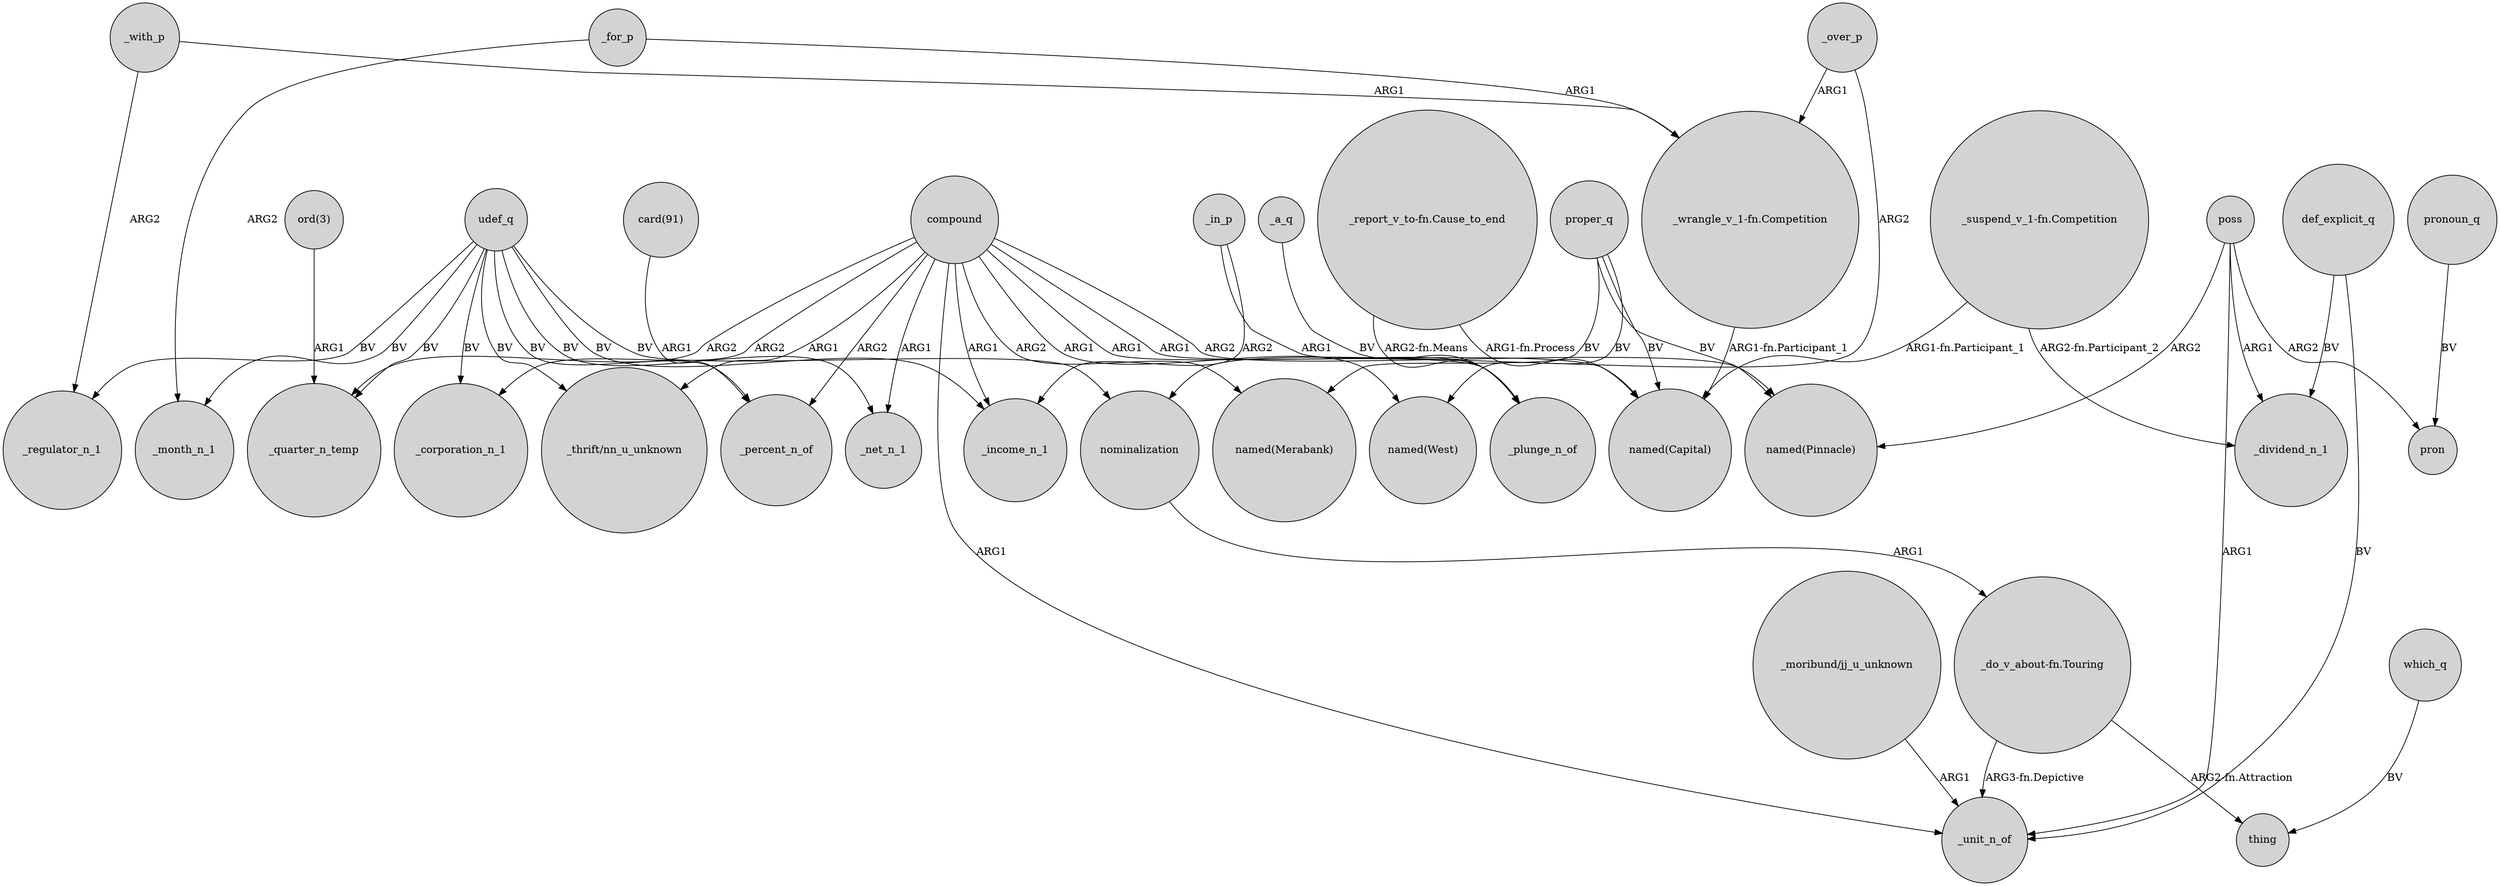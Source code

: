 digraph {
	node [shape=circle style=filled]
	udef_q -> _month_n_1 [label=BV]
	_a_q -> _plunge_n_of [label=BV]
	udef_q -> _regulator_n_1 [label=BV]
	compound -> _plunge_n_of [label=ARG1]
	"ord(3)" -> _quarter_n_temp [label=ARG1]
	_over_p -> nominalization [label=ARG2]
	compound -> "_thrift/nn_u_unknown" [label=ARG1]
	"card(91)" -> _percent_n_of [label=ARG1]
	_with_p -> "_wrangle_v_1-fn.Competition" [label=ARG1]
	"_do_v_about-fn.Touring" -> thing [label="ARG2-fn.Attraction"]
	udef_q -> _income_n_1 [label=BV]
	proper_q -> "named(Capital)" [label=BV]
	poss -> _dividend_n_1 [label=ARG1]
	proper_q -> "named(Merabank)" [label=BV]
	_in_p -> _income_n_1 [label=ARG2]
	which_q -> thing [label=BV]
	udef_q -> nominalization [label=BV]
	def_explicit_q -> _dividend_n_1 [label=BV]
	compound -> "named(West)" [label=ARG1]
	compound -> "named(Merabank)" [label=ARG2]
	nominalization -> "_do_v_about-fn.Touring" [label=ARG1]
	"_wrangle_v_1-fn.Competition" -> "named(Capital)" [label="ARG1-fn.Participant_1"]
	pronoun_q -> pron [label=BV]
	poss -> "named(Pinnacle)" [label=ARG2]
	poss -> pron [label=ARG2]
	def_explicit_q -> _unit_n_of [label=BV]
	compound -> _income_n_1 [label=ARG1]
	compound -> _quarter_n_temp [label=ARG2]
	udef_q -> _percent_n_of [label=BV]
	_over_p -> "_wrangle_v_1-fn.Competition" [label=ARG1]
	udef_q -> _net_n_1 [label=BV]
	compound -> _percent_n_of [label=ARG2]
	compound -> _net_n_1 [label=ARG1]
	"_suspend_v_1-fn.Competition" -> _dividend_n_1 [label="ARG2-fn.Participant_2"]
	proper_q -> "named(West)" [label=BV]
	_for_p -> "_wrangle_v_1-fn.Competition" [label=ARG1]
	udef_q -> _quarter_n_temp [label=BV]
	"_report_v_to-fn.Cause_to_end" -> "named(Capital)" [label="ARG1-fn.Process"]
	compound -> _corporation_n_1 [label=ARG2]
	compound -> "named(Pinnacle)" [label=ARG2]
	_in_p -> _plunge_n_of [label=ARG1]
	_with_p -> _regulator_n_1 [label=ARG2]
	udef_q -> _corporation_n_1 [label=BV]
	"_suspend_v_1-fn.Competition" -> "named(Capital)" [label="ARG1-fn.Participant_1"]
	"_report_v_to-fn.Cause_to_end" -> _plunge_n_of [label="ARG2-fn.Means"]
	compound -> _unit_n_of [label=ARG1]
	"_do_v_about-fn.Touring" -> _unit_n_of [label="ARG3-fn.Depictive"]
	poss -> _unit_n_of [label=ARG1]
	"_moribund/jj_u_unknown" -> _unit_n_of [label=ARG1]
	compound -> "named(Capital)" [label=ARG1]
	_for_p -> _month_n_1 [label=ARG2]
	udef_q -> "_thrift/nn_u_unknown" [label=BV]
	proper_q -> "named(Pinnacle)" [label=BV]
}
